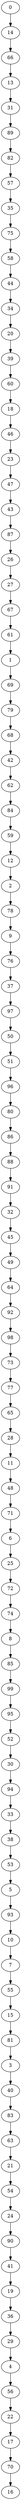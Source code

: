 digraph my_graph {
0;
14;
66;
13;
31;
89;
82;
57;
35;
75;
58;
44;
34;
20;
39;
60;
18;
46;
23;
47;
43;
87;
26;
27;
67;
61;
1;
69;
79;
68;
42;
62;
84;
59;
12;
2;
78;
9;
76;
37;
97;
50;
51;
96;
80;
86;
88;
91;
32;
45;
49;
64;
92;
98;
73;
77;
65;
28;
11;
48;
71;
6;
25;
72;
74;
8;
85;
99;
95;
52;
30;
94;
33;
38;
53;
5;
93;
10;
7;
55;
15;
81;
3;
40;
83;
63;
21;
54;
24;
90;
41;
19;
36;
29;
4;
56;
22;
17;
70;
16;
0->14
14->66
66->13
13->31
31->89
89->82
82->57
57->35
35->75
75->58
58->44
44->34
34->20
20->39
39->60
60->18
18->46
46->23
23->47
47->43
43->87
87->26
26->27
27->67
67->61
61->1
1->69
69->79
79->68
68->42
42->62
62->84
84->59
59->12
12->2
2->78
78->9
9->76
76->37
37->97
97->50
50->51
51->96
96->80
80->86
86->88
88->91
91->32
32->45
45->49
49->64
64->92
92->98
98->73
73->77
77->65
65->28
28->11
11->48
48->71
71->6
6->25
25->72
72->74
74->8
8->85
85->99
99->95
95->52
52->30
30->94
94->33
33->38
38->53
53->5
5->93
93->10
10->7
7->55
55->15
15->81
81->3
3->40
40->83
83->63
63->21
21->54
54->24
24->90
90->41
41->19
19->36
36->29
29->4
4->56
56->22
22->17
17->70
70->16
}